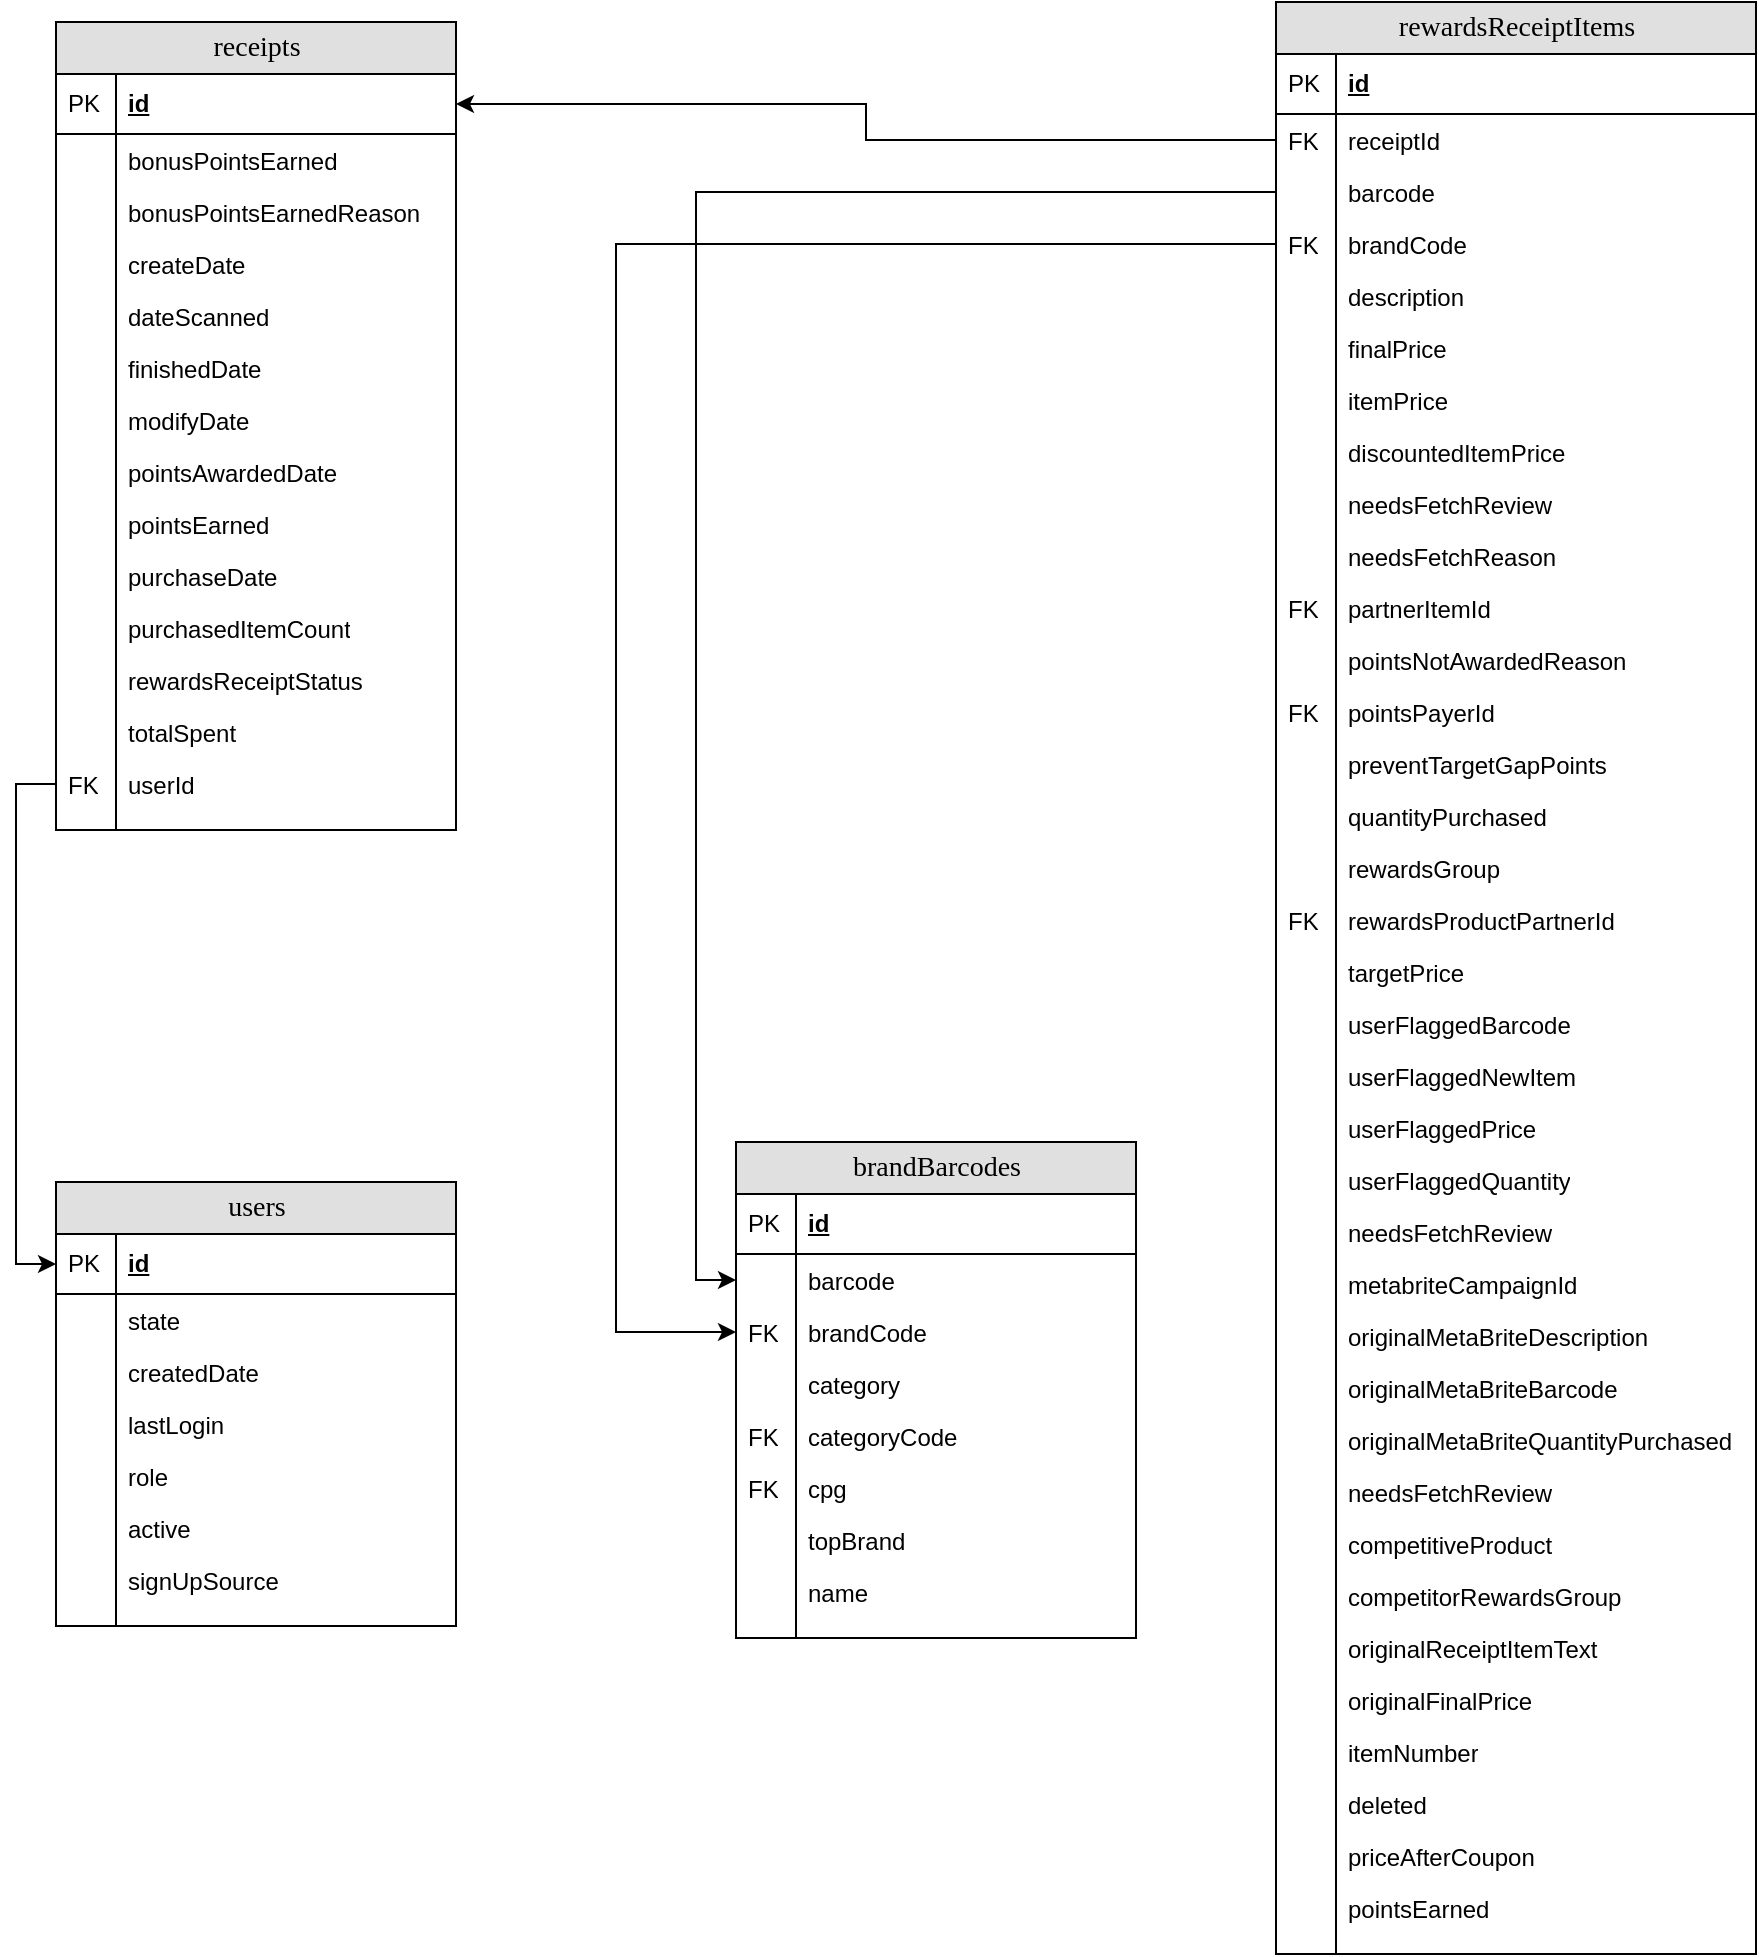 <mxfile version="20.3.6" type="device"><diagram name="Page-1" id="e56a1550-8fbb-45ad-956c-1786394a9013"><mxGraphModel dx="1406" dy="728" grid="1" gridSize="10" guides="1" tooltips="1" connect="1" arrows="1" fold="1" page="1" pageScale="1" pageWidth="1100" pageHeight="850" background="none" math="0" shadow="0"><root><mxCell id="0"/><mxCell id="1" parent="0"/><mxCell id="2e49270ec7c68f3f-80" value="receipts" style="swimlane;html=1;fontStyle=0;childLayout=stackLayout;horizontal=1;startSize=26;fillColor=#e0e0e0;horizontalStack=0;resizeParent=1;resizeLast=0;collapsible=1;marginBottom=0;swimlaneFillColor=#ffffff;align=center;rounded=0;shadow=0;comic=0;labelBackgroundColor=none;strokeWidth=1;fontFamily=Verdana;fontSize=14" parent="1" vertex="1"><mxGeometry x="80" y="30" width="200" height="404" as="geometry"/></mxCell><mxCell id="EZmOMtwxPrMHVcDmwqj3-77" value="id" style="shape=partialRectangle;top=0;left=0;right=0;bottom=1;html=1;align=left;verticalAlign=middle;fillColor=none;spacingLeft=34;spacingRight=4;whiteSpace=wrap;overflow=hidden;rotatable=0;points=[[0,0.5],[1,0.5]];portConstraint=eastwest;dropTarget=0;fontStyle=5;" parent="2e49270ec7c68f3f-80" vertex="1"><mxGeometry y="26" width="200" height="30" as="geometry"/></mxCell><mxCell id="EZmOMtwxPrMHVcDmwqj3-78" value="PK" style="shape=partialRectangle;top=0;left=0;bottom=0;html=1;fillColor=none;align=left;verticalAlign=middle;spacingLeft=4;spacingRight=4;whiteSpace=wrap;overflow=hidden;rotatable=0;points=[];portConstraint=eastwest;part=1;" parent="EZmOMtwxPrMHVcDmwqj3-77" vertex="1" connectable="0"><mxGeometry width="30" height="30" as="geometry"/></mxCell><mxCell id="2e49270ec7c68f3f-83" value="bonusPointsEarned" style="shape=partialRectangle;top=0;left=0;right=0;bottom=0;html=1;align=left;verticalAlign=top;fillColor=none;spacingLeft=34;spacingRight=4;whiteSpace=wrap;overflow=hidden;rotatable=0;points=[[0,0.5],[1,0.5]];portConstraint=eastwest;dropTarget=0;" parent="2e49270ec7c68f3f-80" vertex="1"><mxGeometry y="56" width="200" height="26" as="geometry"/></mxCell><mxCell id="2e49270ec7c68f3f-84" value="" style="shape=partialRectangle;top=0;left=0;bottom=0;html=1;fillColor=none;align=left;verticalAlign=top;spacingLeft=4;spacingRight=4;whiteSpace=wrap;overflow=hidden;rotatable=0;points=[];portConstraint=eastwest;part=1;" parent="2e49270ec7c68f3f-83" vertex="1" connectable="0"><mxGeometry width="30" height="26" as="geometry"/></mxCell><mxCell id="2e49270ec7c68f3f-85" value="bonusPointsEarnedReason" style="shape=partialRectangle;top=0;left=0;right=0;bottom=0;html=1;align=left;verticalAlign=top;fillColor=none;spacingLeft=34;spacingRight=4;whiteSpace=wrap;overflow=hidden;rotatable=0;points=[[0,0.5],[1,0.5]];portConstraint=eastwest;dropTarget=0;" parent="2e49270ec7c68f3f-80" vertex="1"><mxGeometry y="82" width="200" height="26" as="geometry"/></mxCell><mxCell id="2e49270ec7c68f3f-86" value="" style="shape=partialRectangle;top=0;left=0;bottom=0;html=1;fillColor=none;align=left;verticalAlign=top;spacingLeft=4;spacingRight=4;whiteSpace=wrap;overflow=hidden;rotatable=0;points=[];portConstraint=eastwest;part=1;" parent="2e49270ec7c68f3f-85" vertex="1" connectable="0"><mxGeometry width="30" height="26" as="geometry"/></mxCell><mxCell id="2e49270ec7c68f3f-87" value="createDate" style="shape=partialRectangle;top=0;left=0;right=0;bottom=0;html=1;align=left;verticalAlign=top;fillColor=none;spacingLeft=34;spacingRight=4;whiteSpace=wrap;overflow=hidden;rotatable=0;points=[[0,0.5],[1,0.5]];portConstraint=eastwest;dropTarget=0;" parent="2e49270ec7c68f3f-80" vertex="1"><mxGeometry y="108" width="200" height="26" as="geometry"/></mxCell><mxCell id="2e49270ec7c68f3f-88" value="" style="shape=partialRectangle;top=0;left=0;bottom=0;html=1;fillColor=none;align=left;verticalAlign=top;spacingLeft=4;spacingRight=4;whiteSpace=wrap;overflow=hidden;rotatable=0;points=[];portConstraint=eastwest;part=1;" parent="2e49270ec7c68f3f-87" vertex="1" connectable="0"><mxGeometry width="30" height="26" as="geometry"/></mxCell><mxCell id="EZmOMtwxPrMHVcDmwqj3-1" value="dateScanned" style="shape=partialRectangle;top=0;left=0;right=0;bottom=0;html=1;align=left;verticalAlign=top;fillColor=none;spacingLeft=34;spacingRight=4;whiteSpace=wrap;overflow=hidden;rotatable=0;points=[[0,0.5],[1,0.5]];portConstraint=eastwest;dropTarget=0;" parent="2e49270ec7c68f3f-80" vertex="1"><mxGeometry y="134" width="200" height="26" as="geometry"/></mxCell><mxCell id="EZmOMtwxPrMHVcDmwqj3-2" value="" style="shape=partialRectangle;top=0;left=0;bottom=0;html=1;fillColor=none;align=left;verticalAlign=top;spacingLeft=4;spacingRight=4;whiteSpace=wrap;overflow=hidden;rotatable=0;points=[];portConstraint=eastwest;part=1;" parent="EZmOMtwxPrMHVcDmwqj3-1" vertex="1" connectable="0"><mxGeometry width="30" height="26" as="geometry"/></mxCell><mxCell id="EZmOMtwxPrMHVcDmwqj3-3" value="finishedDate" style="shape=partialRectangle;top=0;left=0;right=0;bottom=0;html=1;align=left;verticalAlign=top;fillColor=none;spacingLeft=34;spacingRight=4;whiteSpace=wrap;overflow=hidden;rotatable=0;points=[[0,0.5],[1,0.5]];portConstraint=eastwest;dropTarget=0;" parent="2e49270ec7c68f3f-80" vertex="1"><mxGeometry y="160" width="200" height="26" as="geometry"/></mxCell><mxCell id="EZmOMtwxPrMHVcDmwqj3-4" value="" style="shape=partialRectangle;top=0;left=0;bottom=0;html=1;fillColor=none;align=left;verticalAlign=top;spacingLeft=4;spacingRight=4;whiteSpace=wrap;overflow=hidden;rotatable=0;points=[];portConstraint=eastwest;part=1;" parent="EZmOMtwxPrMHVcDmwqj3-3" vertex="1" connectable="0"><mxGeometry width="30" height="26" as="geometry"/></mxCell><mxCell id="EZmOMtwxPrMHVcDmwqj3-5" value="modifyDate" style="shape=partialRectangle;top=0;left=0;right=0;bottom=0;html=1;align=left;verticalAlign=top;fillColor=none;spacingLeft=34;spacingRight=4;whiteSpace=wrap;overflow=hidden;rotatable=0;points=[[0,0.5],[1,0.5]];portConstraint=eastwest;dropTarget=0;" parent="2e49270ec7c68f3f-80" vertex="1"><mxGeometry y="186" width="200" height="26" as="geometry"/></mxCell><mxCell id="EZmOMtwxPrMHVcDmwqj3-6" value="" style="shape=partialRectangle;top=0;left=0;bottom=0;html=1;fillColor=none;align=left;verticalAlign=top;spacingLeft=4;spacingRight=4;whiteSpace=wrap;overflow=hidden;rotatable=0;points=[];portConstraint=eastwest;part=1;" parent="EZmOMtwxPrMHVcDmwqj3-5" vertex="1" connectable="0"><mxGeometry width="30" height="26" as="geometry"/></mxCell><mxCell id="EZmOMtwxPrMHVcDmwqj3-11" value="pointsAwardedDate" style="shape=partialRectangle;top=0;left=0;right=0;bottom=0;html=1;align=left;verticalAlign=top;fillColor=none;spacingLeft=34;spacingRight=4;whiteSpace=wrap;overflow=hidden;rotatable=0;points=[[0,0.5],[1,0.5]];portConstraint=eastwest;dropTarget=0;" parent="2e49270ec7c68f3f-80" vertex="1"><mxGeometry y="212" width="200" height="26" as="geometry"/></mxCell><mxCell id="EZmOMtwxPrMHVcDmwqj3-12" value="" style="shape=partialRectangle;top=0;left=0;bottom=0;html=1;fillColor=none;align=left;verticalAlign=top;spacingLeft=4;spacingRight=4;whiteSpace=wrap;overflow=hidden;rotatable=0;points=[];portConstraint=eastwest;part=1;" parent="EZmOMtwxPrMHVcDmwqj3-11" vertex="1" connectable="0"><mxGeometry width="30" height="26" as="geometry"/></mxCell><mxCell id="EZmOMtwxPrMHVcDmwqj3-15" value="pointsEarned" style="shape=partialRectangle;top=0;left=0;right=0;bottom=0;html=1;align=left;verticalAlign=top;fillColor=none;spacingLeft=34;spacingRight=4;whiteSpace=wrap;overflow=hidden;rotatable=0;points=[[0,0.5],[1,0.5]];portConstraint=eastwest;dropTarget=0;" parent="2e49270ec7c68f3f-80" vertex="1"><mxGeometry y="238" width="200" height="26" as="geometry"/></mxCell><mxCell id="EZmOMtwxPrMHVcDmwqj3-16" value="" style="shape=partialRectangle;top=0;left=0;bottom=0;html=1;fillColor=none;align=left;verticalAlign=top;spacingLeft=4;spacingRight=4;whiteSpace=wrap;overflow=hidden;rotatable=0;points=[];portConstraint=eastwest;part=1;" parent="EZmOMtwxPrMHVcDmwqj3-15" vertex="1" connectable="0"><mxGeometry width="30" height="26" as="geometry"/></mxCell><mxCell id="EZmOMtwxPrMHVcDmwqj3-17" value="purchaseDate" style="shape=partialRectangle;top=0;left=0;right=0;bottom=0;html=1;align=left;verticalAlign=top;fillColor=none;spacingLeft=34;spacingRight=4;whiteSpace=wrap;overflow=hidden;rotatable=0;points=[[0,0.5],[1,0.5]];portConstraint=eastwest;dropTarget=0;" parent="2e49270ec7c68f3f-80" vertex="1"><mxGeometry y="264" width="200" height="26" as="geometry"/></mxCell><mxCell id="EZmOMtwxPrMHVcDmwqj3-18" value="" style="shape=partialRectangle;top=0;left=0;bottom=0;html=1;fillColor=none;align=left;verticalAlign=top;spacingLeft=4;spacingRight=4;whiteSpace=wrap;overflow=hidden;rotatable=0;points=[];portConstraint=eastwest;part=1;" parent="EZmOMtwxPrMHVcDmwqj3-17" vertex="1" connectable="0"><mxGeometry width="30" height="26" as="geometry"/></mxCell><mxCell id="EZmOMtwxPrMHVcDmwqj3-13" value="purchasedItemCount" style="shape=partialRectangle;top=0;left=0;right=0;bottom=0;html=1;align=left;verticalAlign=top;fillColor=none;spacingLeft=34;spacingRight=4;whiteSpace=wrap;overflow=hidden;rotatable=0;points=[[0,0.5],[1,0.5]];portConstraint=eastwest;dropTarget=0;" parent="2e49270ec7c68f3f-80" vertex="1"><mxGeometry y="290" width="200" height="26" as="geometry"/></mxCell><mxCell id="EZmOMtwxPrMHVcDmwqj3-14" value="" style="shape=partialRectangle;top=0;left=0;bottom=0;html=1;fillColor=none;align=left;verticalAlign=top;spacingLeft=4;spacingRight=4;whiteSpace=wrap;overflow=hidden;rotatable=0;points=[];portConstraint=eastwest;part=1;" parent="EZmOMtwxPrMHVcDmwqj3-13" vertex="1" connectable="0"><mxGeometry width="30" height="26" as="geometry"/></mxCell><mxCell id="EZmOMtwxPrMHVcDmwqj3-7" value="rewardsReceiptStatus" style="shape=partialRectangle;top=0;left=0;right=0;bottom=0;html=1;align=left;verticalAlign=top;fillColor=none;spacingLeft=34;spacingRight=4;whiteSpace=wrap;overflow=hidden;rotatable=0;points=[[0,0.5],[1,0.5]];portConstraint=eastwest;dropTarget=0;" parent="2e49270ec7c68f3f-80" vertex="1"><mxGeometry y="316" width="200" height="26" as="geometry"/></mxCell><mxCell id="EZmOMtwxPrMHVcDmwqj3-8" value="" style="shape=partialRectangle;top=0;left=0;bottom=0;html=1;fillColor=none;align=left;verticalAlign=top;spacingLeft=4;spacingRight=4;whiteSpace=wrap;overflow=hidden;rotatable=0;points=[];portConstraint=eastwest;part=1;" parent="EZmOMtwxPrMHVcDmwqj3-7" vertex="1" connectable="0"><mxGeometry width="30" height="26" as="geometry"/></mxCell><mxCell id="EZmOMtwxPrMHVcDmwqj3-19" value="totalSpent&lt;span style=&quot;white-space: pre;&quot;&gt;&#9;&lt;/span&gt;" style="shape=partialRectangle;top=0;left=0;right=0;bottom=0;html=1;align=left;verticalAlign=top;fillColor=none;spacingLeft=34;spacingRight=4;whiteSpace=wrap;overflow=hidden;rotatable=0;points=[[0,0.5],[1,0.5]];portConstraint=eastwest;dropTarget=0;" parent="2e49270ec7c68f3f-80" vertex="1"><mxGeometry y="342" width="200" height="26" as="geometry"/></mxCell><mxCell id="EZmOMtwxPrMHVcDmwqj3-20" value="" style="shape=partialRectangle;top=0;left=0;bottom=0;html=1;fillColor=none;align=left;verticalAlign=top;spacingLeft=4;spacingRight=4;whiteSpace=wrap;overflow=hidden;rotatable=0;points=[];portConstraint=eastwest;part=1;" parent="EZmOMtwxPrMHVcDmwqj3-19" vertex="1" connectable="0"><mxGeometry width="30" height="26" as="geometry"/></mxCell><mxCell id="EZmOMtwxPrMHVcDmwqj3-21" value="userId" style="shape=partialRectangle;top=0;left=0;right=0;bottom=0;html=1;align=left;verticalAlign=top;fillColor=none;spacingLeft=34;spacingRight=4;whiteSpace=wrap;overflow=hidden;rotatable=0;points=[[0,0.5],[1,0.5]];portConstraint=eastwest;dropTarget=0;" parent="2e49270ec7c68f3f-80" vertex="1"><mxGeometry y="368" width="200" height="26" as="geometry"/></mxCell><mxCell id="EZmOMtwxPrMHVcDmwqj3-22" value="FK" style="shape=partialRectangle;top=0;left=0;bottom=0;html=1;fillColor=none;align=left;verticalAlign=top;spacingLeft=4;spacingRight=4;whiteSpace=wrap;overflow=hidden;rotatable=0;points=[];portConstraint=eastwest;part=1;" parent="EZmOMtwxPrMHVcDmwqj3-21" vertex="1" connectable="0"><mxGeometry width="30" height="26" as="geometry"/></mxCell><mxCell id="2e49270ec7c68f3f-89" value="" style="shape=partialRectangle;top=0;left=0;right=0;bottom=0;html=1;align=left;verticalAlign=top;fillColor=none;spacingLeft=34;spacingRight=4;whiteSpace=wrap;overflow=hidden;rotatable=0;points=[[0,0.5],[1,0.5]];portConstraint=eastwest;dropTarget=0;" parent="2e49270ec7c68f3f-80" vertex="1"><mxGeometry y="394" width="200" height="10" as="geometry"/></mxCell><mxCell id="2e49270ec7c68f3f-90" value="" style="shape=partialRectangle;top=0;left=0;bottom=0;html=1;fillColor=none;align=left;verticalAlign=top;spacingLeft=4;spacingRight=4;whiteSpace=wrap;overflow=hidden;rotatable=0;points=[];portConstraint=eastwest;part=1;" parent="2e49270ec7c68f3f-89" vertex="1" connectable="0"><mxGeometry width="30" height="10" as="geometry"/></mxCell><mxCell id="EZmOMtwxPrMHVcDmwqj3-27" value="users" style="swimlane;html=1;fontStyle=0;childLayout=stackLayout;horizontal=1;startSize=26;fillColor=#e0e0e0;horizontalStack=0;resizeParent=1;resizeLast=0;collapsible=1;marginBottom=0;swimlaneFillColor=#ffffff;align=center;rounded=0;shadow=0;comic=0;labelBackgroundColor=none;strokeWidth=1;fontFamily=Verdana;fontSize=14" parent="1" vertex="1"><mxGeometry x="80" y="610" width="200" height="222" as="geometry"/></mxCell><mxCell id="EZmOMtwxPrMHVcDmwqj3-75" value="id" style="shape=partialRectangle;top=0;left=0;right=0;bottom=1;html=1;align=left;verticalAlign=middle;fillColor=none;spacingLeft=34;spacingRight=4;whiteSpace=wrap;overflow=hidden;rotatable=0;points=[[0,0.5],[1,0.5]];portConstraint=eastwest;dropTarget=0;fontStyle=5;" parent="EZmOMtwxPrMHVcDmwqj3-27" vertex="1"><mxGeometry y="26" width="200" height="30" as="geometry"/></mxCell><mxCell id="EZmOMtwxPrMHVcDmwqj3-76" value="PK" style="shape=partialRectangle;top=0;left=0;bottom=0;html=1;fillColor=none;align=left;verticalAlign=middle;spacingLeft=4;spacingRight=4;whiteSpace=wrap;overflow=hidden;rotatable=0;points=[];portConstraint=eastwest;part=1;" parent="EZmOMtwxPrMHVcDmwqj3-75" vertex="1" connectable="0"><mxGeometry width="30" height="30" as="geometry"/></mxCell><mxCell id="EZmOMtwxPrMHVcDmwqj3-30" value="state" style="shape=partialRectangle;top=0;left=0;right=0;bottom=0;html=1;align=left;verticalAlign=top;fillColor=none;spacingLeft=34;spacingRight=4;whiteSpace=wrap;overflow=hidden;rotatable=0;points=[[0,0.5],[1,0.5]];portConstraint=eastwest;dropTarget=0;" parent="EZmOMtwxPrMHVcDmwqj3-27" vertex="1"><mxGeometry y="56" width="200" height="26" as="geometry"/></mxCell><mxCell id="EZmOMtwxPrMHVcDmwqj3-31" value="" style="shape=partialRectangle;top=0;left=0;bottom=0;html=1;fillColor=none;align=left;verticalAlign=top;spacingLeft=4;spacingRight=4;whiteSpace=wrap;overflow=hidden;rotatable=0;points=[];portConstraint=eastwest;part=1;" parent="EZmOMtwxPrMHVcDmwqj3-30" vertex="1" connectable="0"><mxGeometry width="30" height="26" as="geometry"/></mxCell><mxCell id="EZmOMtwxPrMHVcDmwqj3-44" value="createdDate" style="shape=partialRectangle;top=0;left=0;right=0;bottom=0;html=1;align=left;verticalAlign=top;fillColor=none;spacingLeft=34;spacingRight=4;whiteSpace=wrap;overflow=hidden;rotatable=0;points=[[0,0.5],[1,0.5]];portConstraint=eastwest;dropTarget=0;" parent="EZmOMtwxPrMHVcDmwqj3-27" vertex="1"><mxGeometry y="82" width="200" height="26" as="geometry"/></mxCell><mxCell id="EZmOMtwxPrMHVcDmwqj3-45" value="" style="shape=partialRectangle;top=0;left=0;bottom=0;html=1;fillColor=none;align=left;verticalAlign=top;spacingLeft=4;spacingRight=4;whiteSpace=wrap;overflow=hidden;rotatable=0;points=[];portConstraint=eastwest;part=1;" parent="EZmOMtwxPrMHVcDmwqj3-44" vertex="1" connectable="0"><mxGeometry width="30" height="26" as="geometry"/></mxCell><mxCell id="EZmOMtwxPrMHVcDmwqj3-46" value="lastLogin" style="shape=partialRectangle;top=0;left=0;right=0;bottom=0;html=1;align=left;verticalAlign=top;fillColor=none;spacingLeft=34;spacingRight=4;whiteSpace=wrap;overflow=hidden;rotatable=0;points=[[0,0.5],[1,0.5]];portConstraint=eastwest;dropTarget=0;" parent="EZmOMtwxPrMHVcDmwqj3-27" vertex="1"><mxGeometry y="108" width="200" height="26" as="geometry"/></mxCell><mxCell id="EZmOMtwxPrMHVcDmwqj3-47" value="" style="shape=partialRectangle;top=0;left=0;bottom=0;html=1;fillColor=none;align=left;verticalAlign=top;spacingLeft=4;spacingRight=4;whiteSpace=wrap;overflow=hidden;rotatable=0;points=[];portConstraint=eastwest;part=1;" parent="EZmOMtwxPrMHVcDmwqj3-46" vertex="1" connectable="0"><mxGeometry width="30" height="26" as="geometry"/></mxCell><mxCell id="EZmOMtwxPrMHVcDmwqj3-48" value="role" style="shape=partialRectangle;top=0;left=0;right=0;bottom=0;html=1;align=left;verticalAlign=top;fillColor=none;spacingLeft=34;spacingRight=4;whiteSpace=wrap;overflow=hidden;rotatable=0;points=[[0,0.5],[1,0.5]];portConstraint=eastwest;dropTarget=0;" parent="EZmOMtwxPrMHVcDmwqj3-27" vertex="1"><mxGeometry y="134" width="200" height="26" as="geometry"/></mxCell><mxCell id="EZmOMtwxPrMHVcDmwqj3-49" value="" style="shape=partialRectangle;top=0;left=0;bottom=0;html=1;fillColor=none;align=left;verticalAlign=top;spacingLeft=4;spacingRight=4;whiteSpace=wrap;overflow=hidden;rotatable=0;points=[];portConstraint=eastwest;part=1;" parent="EZmOMtwxPrMHVcDmwqj3-48" vertex="1" connectable="0"><mxGeometry width="30" height="26" as="geometry"/></mxCell><mxCell id="GRROXk64zQfN8CsgZA8d-1" value="active" style="shape=partialRectangle;top=0;left=0;right=0;bottom=0;html=1;align=left;verticalAlign=top;fillColor=none;spacingLeft=34;spacingRight=4;whiteSpace=wrap;overflow=hidden;rotatable=0;points=[[0,0.5],[1,0.5]];portConstraint=eastwest;dropTarget=0;" parent="EZmOMtwxPrMHVcDmwqj3-27" vertex="1"><mxGeometry y="160" width="200" height="26" as="geometry"/></mxCell><mxCell id="GRROXk64zQfN8CsgZA8d-2" value="" style="shape=partialRectangle;top=0;left=0;bottom=0;html=1;fillColor=none;align=left;verticalAlign=top;spacingLeft=4;spacingRight=4;whiteSpace=wrap;overflow=hidden;rotatable=0;points=[];portConstraint=eastwest;part=1;" parent="GRROXk64zQfN8CsgZA8d-1" vertex="1" connectable="0"><mxGeometry width="30" height="26" as="geometry"/></mxCell><mxCell id="EZmOMtwxPrMHVcDmwqj3-50" value="signUpSource" style="shape=partialRectangle;top=0;left=0;right=0;bottom=0;html=1;align=left;verticalAlign=top;fillColor=none;spacingLeft=34;spacingRight=4;whiteSpace=wrap;overflow=hidden;rotatable=0;points=[[0,0.5],[1,0.5]];portConstraint=eastwest;dropTarget=0;" parent="EZmOMtwxPrMHVcDmwqj3-27" vertex="1"><mxGeometry y="186" width="200" height="26" as="geometry"/></mxCell><mxCell id="EZmOMtwxPrMHVcDmwqj3-51" value="" style="shape=partialRectangle;top=0;left=0;bottom=0;html=1;fillColor=none;align=left;verticalAlign=top;spacingLeft=4;spacingRight=4;whiteSpace=wrap;overflow=hidden;rotatable=0;points=[];portConstraint=eastwest;part=1;" parent="EZmOMtwxPrMHVcDmwqj3-50" vertex="1" connectable="0"><mxGeometry width="30" height="26" as="geometry"/></mxCell><mxCell id="EZmOMtwxPrMHVcDmwqj3-83" value="" style="shape=partialRectangle;top=0;left=0;right=0;bottom=0;html=1;align=left;verticalAlign=top;fillColor=none;spacingLeft=34;spacingRight=4;whiteSpace=wrap;overflow=hidden;rotatable=0;points=[[0,0.5],[1,0.5]];portConstraint=eastwest;dropTarget=0;" parent="EZmOMtwxPrMHVcDmwqj3-27" vertex="1"><mxGeometry y="212" width="200" height="10" as="geometry"/></mxCell><mxCell id="EZmOMtwxPrMHVcDmwqj3-84" value="" style="shape=partialRectangle;top=0;left=0;bottom=0;html=1;fillColor=none;align=left;verticalAlign=top;spacingLeft=4;spacingRight=4;whiteSpace=wrap;overflow=hidden;rotatable=0;points=[];portConstraint=eastwest;part=1;" parent="EZmOMtwxPrMHVcDmwqj3-83" vertex="1" connectable="0"><mxGeometry width="30" height="10" as="geometry"/></mxCell><mxCell id="EZmOMtwxPrMHVcDmwqj3-60" value="brandBarcodes" style="swimlane;html=1;fontStyle=0;childLayout=stackLayout;horizontal=1;startSize=26;fillColor=#e0e0e0;horizontalStack=0;resizeParent=1;resizeLast=0;collapsible=1;marginBottom=0;swimlaneFillColor=#ffffff;align=center;rounded=0;shadow=0;comic=0;labelBackgroundColor=none;strokeWidth=1;fontFamily=Verdana;fontSize=14" parent="1" vertex="1"><mxGeometry x="420" y="590" width="200" height="248" as="geometry"/></mxCell><mxCell id="EZmOMtwxPrMHVcDmwqj3-163" value="id" style="shape=partialRectangle;top=0;left=0;right=0;bottom=1;html=1;align=left;verticalAlign=middle;fillColor=none;spacingLeft=34;spacingRight=4;whiteSpace=wrap;overflow=hidden;rotatable=0;points=[[0,0.5],[1,0.5]];portConstraint=eastwest;dropTarget=0;fontStyle=5;" parent="EZmOMtwxPrMHVcDmwqj3-60" vertex="1"><mxGeometry y="26" width="200" height="30" as="geometry"/></mxCell><mxCell id="EZmOMtwxPrMHVcDmwqj3-164" value="PK" style="shape=partialRectangle;top=0;left=0;bottom=0;html=1;fillColor=none;align=left;verticalAlign=middle;spacingLeft=4;spacingRight=4;whiteSpace=wrap;overflow=hidden;rotatable=0;points=[];portConstraint=eastwest;part=1;" parent="EZmOMtwxPrMHVcDmwqj3-163" vertex="1" connectable="0"><mxGeometry width="30" height="30" as="geometry"/></mxCell><mxCell id="EZmOMtwxPrMHVcDmwqj3-63" value="barcode" style="shape=partialRectangle;top=0;left=0;right=0;bottom=0;html=1;align=left;verticalAlign=top;fillColor=none;spacingLeft=34;spacingRight=4;whiteSpace=wrap;overflow=hidden;rotatable=0;points=[[0,0.5],[1,0.5]];portConstraint=eastwest;dropTarget=0;" parent="EZmOMtwxPrMHVcDmwqj3-60" vertex="1"><mxGeometry y="56" width="200" height="26" as="geometry"/></mxCell><mxCell id="EZmOMtwxPrMHVcDmwqj3-64" value="" style="shape=partialRectangle;top=0;left=0;bottom=0;html=1;fillColor=none;align=left;verticalAlign=top;spacingLeft=4;spacingRight=4;whiteSpace=wrap;overflow=hidden;rotatable=0;points=[];portConstraint=eastwest;part=1;" parent="EZmOMtwxPrMHVcDmwqj3-63" vertex="1" connectable="0"><mxGeometry width="30" height="26" as="geometry"/></mxCell><mxCell id="EZmOMtwxPrMHVcDmwqj3-65" value="brandCode" style="shape=partialRectangle;top=0;left=0;right=0;bottom=0;html=1;align=left;verticalAlign=top;fillColor=none;spacingLeft=34;spacingRight=4;whiteSpace=wrap;overflow=hidden;rotatable=0;points=[[0,0.5],[1,0.5]];portConstraint=eastwest;dropTarget=0;" parent="EZmOMtwxPrMHVcDmwqj3-60" vertex="1"><mxGeometry y="82" width="200" height="26" as="geometry"/></mxCell><mxCell id="EZmOMtwxPrMHVcDmwqj3-66" value="FK" style="shape=partialRectangle;top=0;left=0;bottom=0;html=1;fillColor=none;align=left;verticalAlign=top;spacingLeft=4;spacingRight=4;whiteSpace=wrap;overflow=hidden;rotatable=0;points=[];portConstraint=eastwest;part=1;" parent="EZmOMtwxPrMHVcDmwqj3-65" vertex="1" connectable="0"><mxGeometry width="30" height="26" as="geometry"/></mxCell><mxCell id="EZmOMtwxPrMHVcDmwqj3-67" value="category" style="shape=partialRectangle;top=0;left=0;right=0;bottom=0;html=1;align=left;verticalAlign=top;fillColor=none;spacingLeft=34;spacingRight=4;whiteSpace=wrap;overflow=hidden;rotatable=0;points=[[0,0.5],[1,0.5]];portConstraint=eastwest;dropTarget=0;" parent="EZmOMtwxPrMHVcDmwqj3-60" vertex="1"><mxGeometry y="108" width="200" height="26" as="geometry"/></mxCell><mxCell id="EZmOMtwxPrMHVcDmwqj3-68" value="" style="shape=partialRectangle;top=0;left=0;bottom=0;html=1;fillColor=none;align=left;verticalAlign=top;spacingLeft=4;spacingRight=4;whiteSpace=wrap;overflow=hidden;rotatable=0;points=[];portConstraint=eastwest;part=1;" parent="EZmOMtwxPrMHVcDmwqj3-67" vertex="1" connectable="0"><mxGeometry width="30" height="26" as="geometry"/></mxCell><mxCell id="EZmOMtwxPrMHVcDmwqj3-69" value="categoryCode" style="shape=partialRectangle;top=0;left=0;right=0;bottom=0;html=1;align=left;verticalAlign=top;fillColor=none;spacingLeft=34;spacingRight=4;whiteSpace=wrap;overflow=hidden;rotatable=0;points=[[0,0.5],[1,0.5]];portConstraint=eastwest;dropTarget=0;" parent="EZmOMtwxPrMHVcDmwqj3-60" vertex="1"><mxGeometry y="134" width="200" height="26" as="geometry"/></mxCell><mxCell id="EZmOMtwxPrMHVcDmwqj3-70" value="FK" style="shape=partialRectangle;top=0;left=0;bottom=0;html=1;fillColor=none;align=left;verticalAlign=top;spacingLeft=4;spacingRight=4;whiteSpace=wrap;overflow=hidden;rotatable=0;points=[];portConstraint=eastwest;part=1;" parent="EZmOMtwxPrMHVcDmwqj3-69" vertex="1" connectable="0"><mxGeometry width="30" height="26" as="geometry"/></mxCell><mxCell id="EZmOMtwxPrMHVcDmwqj3-71" value="cpg" style="shape=partialRectangle;top=0;left=0;right=0;bottom=0;html=1;align=left;verticalAlign=top;fillColor=none;spacingLeft=34;spacingRight=4;whiteSpace=wrap;overflow=hidden;rotatable=0;points=[[0,0.5],[1,0.5]];portConstraint=eastwest;dropTarget=0;" parent="EZmOMtwxPrMHVcDmwqj3-60" vertex="1"><mxGeometry y="160" width="200" height="26" as="geometry"/></mxCell><mxCell id="EZmOMtwxPrMHVcDmwqj3-72" value="FK" style="shape=partialRectangle;top=0;left=0;bottom=0;html=1;fillColor=none;align=left;verticalAlign=top;spacingLeft=4;spacingRight=4;whiteSpace=wrap;overflow=hidden;rotatable=0;points=[];portConstraint=eastwest;part=1;" parent="EZmOMtwxPrMHVcDmwqj3-71" vertex="1" connectable="0"><mxGeometry width="30" height="26" as="geometry"/></mxCell><mxCell id="EZmOMtwxPrMHVcDmwqj3-79" value="topBrand" style="shape=partialRectangle;top=0;left=0;right=0;bottom=0;html=1;align=left;verticalAlign=top;fillColor=none;spacingLeft=34;spacingRight=4;whiteSpace=wrap;overflow=hidden;rotatable=0;points=[[0,0.5],[1,0.5]];portConstraint=eastwest;dropTarget=0;" parent="EZmOMtwxPrMHVcDmwqj3-60" vertex="1"><mxGeometry y="186" width="200" height="26" as="geometry"/></mxCell><mxCell id="EZmOMtwxPrMHVcDmwqj3-80" value="" style="shape=partialRectangle;top=0;left=0;bottom=0;html=1;fillColor=none;align=left;verticalAlign=top;spacingLeft=4;spacingRight=4;whiteSpace=wrap;overflow=hidden;rotatable=0;points=[];portConstraint=eastwest;part=1;" parent="EZmOMtwxPrMHVcDmwqj3-79" vertex="1" connectable="0"><mxGeometry width="30" height="26" as="geometry"/></mxCell><mxCell id="EZmOMtwxPrMHVcDmwqj3-81" value="name" style="shape=partialRectangle;top=0;left=0;right=0;bottom=0;html=1;align=left;verticalAlign=top;fillColor=none;spacingLeft=34;spacingRight=4;whiteSpace=wrap;overflow=hidden;rotatable=0;points=[[0,0.5],[1,0.5]];portConstraint=eastwest;dropTarget=0;" parent="EZmOMtwxPrMHVcDmwqj3-60" vertex="1"><mxGeometry y="212" width="200" height="26" as="geometry"/></mxCell><mxCell id="EZmOMtwxPrMHVcDmwqj3-82" value="" style="shape=partialRectangle;top=0;left=0;bottom=0;html=1;fillColor=none;align=left;verticalAlign=top;spacingLeft=4;spacingRight=4;whiteSpace=wrap;overflow=hidden;rotatable=0;points=[];portConstraint=eastwest;part=1;" parent="EZmOMtwxPrMHVcDmwqj3-81" vertex="1" connectable="0"><mxGeometry width="30" height="26" as="geometry"/></mxCell><mxCell id="EZmOMtwxPrMHVcDmwqj3-73" value="" style="shape=partialRectangle;top=0;left=0;right=0;bottom=0;html=1;align=left;verticalAlign=top;fillColor=none;spacingLeft=34;spacingRight=4;whiteSpace=wrap;overflow=hidden;rotatable=0;points=[[0,0.5],[1,0.5]];portConstraint=eastwest;dropTarget=0;" parent="EZmOMtwxPrMHVcDmwqj3-60" vertex="1"><mxGeometry y="238" width="200" height="10" as="geometry"/></mxCell><mxCell id="EZmOMtwxPrMHVcDmwqj3-74" value="" style="shape=partialRectangle;top=0;left=0;bottom=0;html=1;fillColor=none;align=left;verticalAlign=top;spacingLeft=4;spacingRight=4;whiteSpace=wrap;overflow=hidden;rotatable=0;points=[];portConstraint=eastwest;part=1;" parent="EZmOMtwxPrMHVcDmwqj3-73" vertex="1" connectable="0"><mxGeometry width="30" height="10" as="geometry"/></mxCell><mxCell id="EZmOMtwxPrMHVcDmwqj3-86" style="edgeStyle=orthogonalEdgeStyle;rounded=0;orthogonalLoop=1;jettySize=auto;html=1;exitX=0;exitY=0.5;exitDx=0;exitDy=0;entryX=0;entryY=0.5;entryDx=0;entryDy=0;" parent="1" source="EZmOMtwxPrMHVcDmwqj3-21" target="EZmOMtwxPrMHVcDmwqj3-75" edge="1"><mxGeometry relative="1" as="geometry"/></mxCell><mxCell id="EZmOMtwxPrMHVcDmwqj3-87" value="rewardsReceiptItems" style="swimlane;html=1;fontStyle=0;childLayout=stackLayout;horizontal=1;startSize=26;fillColor=#e0e0e0;horizontalStack=0;resizeParent=1;resizeLast=0;collapsible=1;marginBottom=0;swimlaneFillColor=#ffffff;align=center;rounded=0;shadow=0;comic=0;labelBackgroundColor=none;strokeWidth=1;fontFamily=Verdana;fontSize=14" parent="1" vertex="1"><mxGeometry x="690" y="20" width="240" height="976" as="geometry"/></mxCell><mxCell id="EZmOMtwxPrMHVcDmwqj3-88" value="id" style="shape=partialRectangle;top=0;left=0;right=0;bottom=1;html=1;align=left;verticalAlign=middle;fillColor=none;spacingLeft=34;spacingRight=4;whiteSpace=wrap;overflow=hidden;rotatable=0;points=[[0,0.5],[1,0.5]];portConstraint=eastwest;dropTarget=0;fontStyle=5;" parent="EZmOMtwxPrMHVcDmwqj3-87" vertex="1"><mxGeometry y="26" width="240" height="30" as="geometry"/></mxCell><mxCell id="EZmOMtwxPrMHVcDmwqj3-89" value="PK" style="shape=partialRectangle;top=0;left=0;bottom=0;html=1;fillColor=none;align=left;verticalAlign=middle;spacingLeft=4;spacingRight=4;whiteSpace=wrap;overflow=hidden;rotatable=0;points=[];portConstraint=eastwest;part=1;" parent="EZmOMtwxPrMHVcDmwqj3-88" vertex="1" connectable="0"><mxGeometry width="30" height="30" as="geometry"/></mxCell><mxCell id="EZmOMtwxPrMHVcDmwqj3-90" value="receiptId" style="shape=partialRectangle;top=0;left=0;right=0;bottom=0;html=1;align=left;verticalAlign=top;fillColor=none;spacingLeft=34;spacingRight=4;whiteSpace=wrap;overflow=hidden;rotatable=0;points=[[0,0.5],[1,0.5]];portConstraint=eastwest;dropTarget=0;" parent="EZmOMtwxPrMHVcDmwqj3-87" vertex="1"><mxGeometry y="56" width="240" height="26" as="geometry"/></mxCell><mxCell id="EZmOMtwxPrMHVcDmwqj3-91" value="FK" style="shape=partialRectangle;top=0;left=0;bottom=0;html=1;fillColor=none;align=left;verticalAlign=top;spacingLeft=4;spacingRight=4;whiteSpace=wrap;overflow=hidden;rotatable=0;points=[];portConstraint=eastwest;part=1;" parent="EZmOMtwxPrMHVcDmwqj3-90" vertex="1" connectable="0"><mxGeometry width="30" height="26" as="geometry"/></mxCell><mxCell id="EZmOMtwxPrMHVcDmwqj3-190" value="barcode" style="shape=partialRectangle;top=0;left=0;right=0;bottom=0;html=1;align=left;verticalAlign=top;fillColor=none;spacingLeft=34;spacingRight=4;whiteSpace=wrap;overflow=hidden;rotatable=0;points=[[0,0.5],[1,0.5]];portConstraint=eastwest;dropTarget=0;" parent="EZmOMtwxPrMHVcDmwqj3-87" vertex="1"><mxGeometry y="82" width="240" height="26" as="geometry"/></mxCell><mxCell id="EZmOMtwxPrMHVcDmwqj3-191" value="" style="shape=partialRectangle;top=0;left=0;bottom=0;html=1;fillColor=none;align=left;verticalAlign=top;spacingLeft=4;spacingRight=4;whiteSpace=wrap;overflow=hidden;rotatable=0;points=[];portConstraint=eastwest;part=1;" parent="EZmOMtwxPrMHVcDmwqj3-190" vertex="1" connectable="0"><mxGeometry width="30" height="26" as="geometry"/></mxCell><mxCell id="EZmOMtwxPrMHVcDmwqj3-92" value="brandCode" style="shape=partialRectangle;top=0;left=0;right=0;bottom=0;html=1;align=left;verticalAlign=top;fillColor=none;spacingLeft=34;spacingRight=4;whiteSpace=wrap;overflow=hidden;rotatable=0;points=[[0,0.5],[1,0.5]];portConstraint=eastwest;dropTarget=0;" parent="EZmOMtwxPrMHVcDmwqj3-87" vertex="1"><mxGeometry y="108" width="240" height="26" as="geometry"/></mxCell><mxCell id="EZmOMtwxPrMHVcDmwqj3-93" value="FK" style="shape=partialRectangle;top=0;left=0;bottom=0;html=1;fillColor=none;align=left;verticalAlign=top;spacingLeft=4;spacingRight=4;whiteSpace=wrap;overflow=hidden;rotatable=0;points=[];portConstraint=eastwest;part=1;" parent="EZmOMtwxPrMHVcDmwqj3-92" vertex="1" connectable="0"><mxGeometry width="30" height="26" as="geometry"/></mxCell><mxCell id="EZmOMtwxPrMHVcDmwqj3-94" value="description" style="shape=partialRectangle;top=0;left=0;right=0;bottom=0;html=1;align=left;verticalAlign=top;fillColor=none;spacingLeft=34;spacingRight=4;whiteSpace=wrap;overflow=hidden;rotatable=0;points=[[0,0.5],[1,0.5]];portConstraint=eastwest;dropTarget=0;" parent="EZmOMtwxPrMHVcDmwqj3-87" vertex="1"><mxGeometry y="134" width="240" height="26" as="geometry"/></mxCell><mxCell id="EZmOMtwxPrMHVcDmwqj3-95" value="" style="shape=partialRectangle;top=0;left=0;bottom=0;html=1;fillColor=none;align=left;verticalAlign=top;spacingLeft=4;spacingRight=4;whiteSpace=wrap;overflow=hidden;rotatable=0;points=[];portConstraint=eastwest;part=1;" parent="EZmOMtwxPrMHVcDmwqj3-94" vertex="1" connectable="0"><mxGeometry width="30" height="26" as="geometry"/></mxCell><mxCell id="EZmOMtwxPrMHVcDmwqj3-96" value="finalPrice" style="shape=partialRectangle;top=0;left=0;right=0;bottom=0;html=1;align=left;verticalAlign=top;fillColor=none;spacingLeft=34;spacingRight=4;whiteSpace=wrap;overflow=hidden;rotatable=0;points=[[0,0.5],[1,0.5]];portConstraint=eastwest;dropTarget=0;" parent="EZmOMtwxPrMHVcDmwqj3-87" vertex="1"><mxGeometry y="160" width="240" height="26" as="geometry"/></mxCell><mxCell id="EZmOMtwxPrMHVcDmwqj3-97" value="" style="shape=partialRectangle;top=0;left=0;bottom=0;html=1;fillColor=none;align=left;verticalAlign=top;spacingLeft=4;spacingRight=4;whiteSpace=wrap;overflow=hidden;rotatable=0;points=[];portConstraint=eastwest;part=1;" parent="EZmOMtwxPrMHVcDmwqj3-96" vertex="1" connectable="0"><mxGeometry width="30" height="26" as="geometry"/></mxCell><mxCell id="EZmOMtwxPrMHVcDmwqj3-98" value="itemPrice" style="shape=partialRectangle;top=0;left=0;right=0;bottom=0;html=1;align=left;verticalAlign=top;fillColor=none;spacingLeft=34;spacingRight=4;whiteSpace=wrap;overflow=hidden;rotatable=0;points=[[0,0.5],[1,0.5]];portConstraint=eastwest;dropTarget=0;" parent="EZmOMtwxPrMHVcDmwqj3-87" vertex="1"><mxGeometry y="186" width="240" height="26" as="geometry"/></mxCell><mxCell id="EZmOMtwxPrMHVcDmwqj3-99" value="" style="shape=partialRectangle;top=0;left=0;bottom=0;html=1;fillColor=none;align=left;verticalAlign=top;spacingLeft=4;spacingRight=4;whiteSpace=wrap;overflow=hidden;rotatable=0;points=[];portConstraint=eastwest;part=1;" parent="EZmOMtwxPrMHVcDmwqj3-98" vertex="1" connectable="0"><mxGeometry width="30" height="26" as="geometry"/></mxCell><mxCell id="ihTr4856tMa1I6DJ33Tg-11" value="discountedItemPrice" style="shape=partialRectangle;top=0;left=0;right=0;bottom=0;html=1;align=left;verticalAlign=top;fillColor=none;spacingLeft=34;spacingRight=4;whiteSpace=wrap;overflow=hidden;rotatable=0;points=[[0,0.5],[1,0.5]];portConstraint=eastwest;dropTarget=0;" parent="EZmOMtwxPrMHVcDmwqj3-87" vertex="1"><mxGeometry y="212" width="240" height="26" as="geometry"/></mxCell><mxCell id="ihTr4856tMa1I6DJ33Tg-12" value="" style="shape=partialRectangle;top=0;left=0;bottom=0;html=1;fillColor=none;align=left;verticalAlign=top;spacingLeft=4;spacingRight=4;whiteSpace=wrap;overflow=hidden;rotatable=0;points=[];portConstraint=eastwest;part=1;" parent="ihTr4856tMa1I6DJ33Tg-11" vertex="1" connectable="0"><mxGeometry width="30" height="26" as="geometry"/></mxCell><mxCell id="EZmOMtwxPrMHVcDmwqj3-147" value="needsFetchReview" style="shape=partialRectangle;top=0;left=0;right=0;bottom=0;html=1;align=left;verticalAlign=top;fillColor=none;spacingLeft=34;spacingRight=4;whiteSpace=wrap;overflow=hidden;rotatable=0;points=[[0,0.5],[1,0.5]];portConstraint=eastwest;dropTarget=0;" parent="EZmOMtwxPrMHVcDmwqj3-87" vertex="1"><mxGeometry y="238" width="240" height="26" as="geometry"/></mxCell><mxCell id="EZmOMtwxPrMHVcDmwqj3-148" value="" style="shape=partialRectangle;top=0;left=0;bottom=0;html=1;fillColor=none;align=left;verticalAlign=top;spacingLeft=4;spacingRight=4;whiteSpace=wrap;overflow=hidden;rotatable=0;points=[];portConstraint=eastwest;part=1;" parent="EZmOMtwxPrMHVcDmwqj3-147" vertex="1" connectable="0"><mxGeometry width="30" height="26" as="geometry"/></mxCell><mxCell id="ihTr4856tMa1I6DJ33Tg-1" value="needsFetchReason" style="shape=partialRectangle;top=0;left=0;right=0;bottom=0;html=1;align=left;verticalAlign=top;fillColor=none;spacingLeft=34;spacingRight=4;whiteSpace=wrap;overflow=hidden;rotatable=0;points=[[0,0.5],[1,0.5]];portConstraint=eastwest;dropTarget=0;" parent="EZmOMtwxPrMHVcDmwqj3-87" vertex="1"><mxGeometry y="264" width="240" height="26" as="geometry"/></mxCell><mxCell id="ihTr4856tMa1I6DJ33Tg-2" value="" style="shape=partialRectangle;top=0;left=0;bottom=0;html=1;fillColor=none;align=left;verticalAlign=top;spacingLeft=4;spacingRight=4;whiteSpace=wrap;overflow=hidden;rotatable=0;points=[];portConstraint=eastwest;part=1;" parent="ihTr4856tMa1I6DJ33Tg-1" vertex="1" connectable="0"><mxGeometry width="30" height="26" as="geometry"/></mxCell><mxCell id="EZmOMtwxPrMHVcDmwqj3-100" value="partnerItemId" style="shape=partialRectangle;top=0;left=0;right=0;bottom=0;html=1;align=left;verticalAlign=top;fillColor=none;spacingLeft=34;spacingRight=4;whiteSpace=wrap;overflow=hidden;rotatable=0;points=[[0,0.5],[1,0.5]];portConstraint=eastwest;dropTarget=0;" parent="EZmOMtwxPrMHVcDmwqj3-87" vertex="1"><mxGeometry y="290" width="240" height="26" as="geometry"/></mxCell><mxCell id="EZmOMtwxPrMHVcDmwqj3-101" value="FK" style="shape=partialRectangle;top=0;left=0;bottom=0;html=1;fillColor=none;align=left;verticalAlign=top;spacingLeft=4;spacingRight=4;whiteSpace=wrap;overflow=hidden;rotatable=0;points=[];portConstraint=eastwest;part=1;" parent="EZmOMtwxPrMHVcDmwqj3-100" vertex="1" connectable="0"><mxGeometry width="30" height="26" as="geometry"/></mxCell><mxCell id="EZmOMtwxPrMHVcDmwqj3-102" value="pointsNotAwardedReason" style="shape=partialRectangle;top=0;left=0;right=0;bottom=0;html=1;align=left;verticalAlign=top;fillColor=none;spacingLeft=34;spacingRight=4;whiteSpace=wrap;overflow=hidden;rotatable=0;points=[[0,0.5],[1,0.5]];portConstraint=eastwest;dropTarget=0;" parent="EZmOMtwxPrMHVcDmwqj3-87" vertex="1"><mxGeometry y="316" width="240" height="26" as="geometry"/></mxCell><mxCell id="EZmOMtwxPrMHVcDmwqj3-103" value="" style="shape=partialRectangle;top=0;left=0;bottom=0;html=1;fillColor=none;align=left;verticalAlign=top;spacingLeft=4;spacingRight=4;whiteSpace=wrap;overflow=hidden;rotatable=0;points=[];portConstraint=eastwest;part=1;" parent="EZmOMtwxPrMHVcDmwqj3-102" vertex="1" connectable="0"><mxGeometry width="30" height="26" as="geometry"/></mxCell><mxCell id="EZmOMtwxPrMHVcDmwqj3-104" value="pointsPayerId" style="shape=partialRectangle;top=0;left=0;right=0;bottom=0;html=1;align=left;verticalAlign=top;fillColor=none;spacingLeft=34;spacingRight=4;whiteSpace=wrap;overflow=hidden;rotatable=0;points=[[0,0.5],[1,0.5]];portConstraint=eastwest;dropTarget=0;" parent="EZmOMtwxPrMHVcDmwqj3-87" vertex="1"><mxGeometry y="342" width="240" height="26" as="geometry"/></mxCell><mxCell id="EZmOMtwxPrMHVcDmwqj3-105" value="FK" style="shape=partialRectangle;top=0;left=0;bottom=0;html=1;fillColor=none;align=left;verticalAlign=top;spacingLeft=4;spacingRight=4;whiteSpace=wrap;overflow=hidden;rotatable=0;points=[];portConstraint=eastwest;part=1;" parent="EZmOMtwxPrMHVcDmwqj3-104" vertex="1" connectable="0"><mxGeometry width="30" height="26" as="geometry"/></mxCell><mxCell id="EZmOMtwxPrMHVcDmwqj3-149" value="preventTargetGapPoints" style="shape=partialRectangle;top=0;left=0;right=0;bottom=0;html=1;align=left;verticalAlign=top;fillColor=none;spacingLeft=34;spacingRight=4;whiteSpace=wrap;overflow=hidden;rotatable=0;points=[[0,0.5],[1,0.5]];portConstraint=eastwest;dropTarget=0;" parent="EZmOMtwxPrMHVcDmwqj3-87" vertex="1"><mxGeometry y="368" width="240" height="26" as="geometry"/></mxCell><mxCell id="EZmOMtwxPrMHVcDmwqj3-150" value="" style="shape=partialRectangle;top=0;left=0;bottom=0;html=1;fillColor=none;align=left;verticalAlign=top;spacingLeft=4;spacingRight=4;whiteSpace=wrap;overflow=hidden;rotatable=0;points=[];portConstraint=eastwest;part=1;" parent="EZmOMtwxPrMHVcDmwqj3-149" vertex="1" connectable="0"><mxGeometry width="30" height="26" as="geometry"/></mxCell><mxCell id="EZmOMtwxPrMHVcDmwqj3-106" value="quantityPurchased" style="shape=partialRectangle;top=0;left=0;right=0;bottom=0;html=1;align=left;verticalAlign=top;fillColor=none;spacingLeft=34;spacingRight=4;whiteSpace=wrap;overflow=hidden;rotatable=0;points=[[0,0.5],[1,0.5]];portConstraint=eastwest;dropTarget=0;" parent="EZmOMtwxPrMHVcDmwqj3-87" vertex="1"><mxGeometry y="394" width="240" height="26" as="geometry"/></mxCell><mxCell id="EZmOMtwxPrMHVcDmwqj3-107" value="" style="shape=partialRectangle;top=0;left=0;bottom=0;html=1;fillColor=none;align=left;verticalAlign=top;spacingLeft=4;spacingRight=4;whiteSpace=wrap;overflow=hidden;rotatable=0;points=[];portConstraint=eastwest;part=1;" parent="EZmOMtwxPrMHVcDmwqj3-106" vertex="1" connectable="0"><mxGeometry width="30" height="26" as="geometry"/></mxCell><mxCell id="EZmOMtwxPrMHVcDmwqj3-108" value="rewardsGroup" style="shape=partialRectangle;top=0;left=0;right=0;bottom=0;html=1;align=left;verticalAlign=top;fillColor=none;spacingLeft=34;spacingRight=4;whiteSpace=wrap;overflow=hidden;rotatable=0;points=[[0,0.5],[1,0.5]];portConstraint=eastwest;dropTarget=0;" parent="EZmOMtwxPrMHVcDmwqj3-87" vertex="1"><mxGeometry y="420" width="240" height="26" as="geometry"/></mxCell><mxCell id="EZmOMtwxPrMHVcDmwqj3-109" value="" style="shape=partialRectangle;top=0;left=0;bottom=0;html=1;fillColor=none;align=left;verticalAlign=top;spacingLeft=4;spacingRight=4;whiteSpace=wrap;overflow=hidden;rotatable=0;points=[];portConstraint=eastwest;part=1;" parent="EZmOMtwxPrMHVcDmwqj3-108" vertex="1" connectable="0"><mxGeometry width="30" height="26" as="geometry"/></mxCell><mxCell id="EZmOMtwxPrMHVcDmwqj3-110" value="rewardsProductPartnerId" style="shape=partialRectangle;top=0;left=0;right=0;bottom=0;html=1;align=left;verticalAlign=top;fillColor=none;spacingLeft=34;spacingRight=4;whiteSpace=wrap;overflow=hidden;rotatable=0;points=[[0,0.5],[1,0.5]];portConstraint=eastwest;dropTarget=0;" parent="EZmOMtwxPrMHVcDmwqj3-87" vertex="1"><mxGeometry y="446" width="240" height="26" as="geometry"/></mxCell><mxCell id="EZmOMtwxPrMHVcDmwqj3-111" value="FK" style="shape=partialRectangle;top=0;left=0;bottom=0;html=1;fillColor=none;align=left;verticalAlign=top;spacingLeft=4;spacingRight=4;whiteSpace=wrap;overflow=hidden;rotatable=0;points=[];portConstraint=eastwest;part=1;" parent="EZmOMtwxPrMHVcDmwqj3-110" vertex="1" connectable="0"><mxGeometry width="30" height="26" as="geometry"/></mxCell><mxCell id="EZmOMtwxPrMHVcDmwqj3-159" value="targetPrice" style="shape=partialRectangle;top=0;left=0;right=0;bottom=0;html=1;align=left;verticalAlign=top;fillColor=none;spacingLeft=34;spacingRight=4;whiteSpace=wrap;overflow=hidden;rotatable=0;points=[[0,0.5],[1,0.5]];portConstraint=eastwest;dropTarget=0;" parent="EZmOMtwxPrMHVcDmwqj3-87" vertex="1"><mxGeometry y="472" width="240" height="26" as="geometry"/></mxCell><mxCell id="EZmOMtwxPrMHVcDmwqj3-160" value="" style="shape=partialRectangle;top=0;left=0;bottom=0;html=1;fillColor=none;align=left;verticalAlign=top;spacingLeft=4;spacingRight=4;whiteSpace=wrap;overflow=hidden;rotatable=0;points=[];portConstraint=eastwest;part=1;" parent="EZmOMtwxPrMHVcDmwqj3-159" vertex="1" connectable="0"><mxGeometry width="30" height="26" as="geometry"/></mxCell><mxCell id="EZmOMtwxPrMHVcDmwqj3-151" value="userFlaggedBarcode&lt;span style=&quot;color: rgba(0, 0, 0, 0); font-family: monospace; font-size: 0px;&quot;&gt;%3CmxGraphModel%3E%3Croot%3E%3CmxCell%20id%3D%220%22%2F%3E%3CmxCell%20id%3D%221%22%20parent%3D%220%22%2F%3E%3CmxCell%20id%3D%222%22%20value%3D%22itemPrice%22%20style%3D%22shape%3DpartialRectangle%3Btop%3D0%3Bleft%3D0%3Bright%3D0%3Bbottom%3D0%3Bhtml%3D1%3Balign%3Dleft%3BverticalAlign%3Dtop%3BfillColor%3Dnone%3BspacingLeft%3D34%3BspacingRight%3D4%3BwhiteSpace%3Dwrap%3Boverflow%3Dhidden%3Brotatable%3D0%3Bpoints%3D%5B%5B0%2C0.5%5D%2C%5B1%2C0.5%5D%5D%3BportConstraint%3Deastwest%3BdropTarget%3D0%3B%22%20vertex%3D%221%22%20parent%3D%221%22%3E%3CmxGeometry%20x%3D%22580%22%20y%3D%22330%22%20width%3D%22200%22%20height%3D%2226%22%20as%3D%22geometry%22%2F%3E%3C%2FmxCell%3E%3CmxCell%20id%3D%223%22%20value%3D%22%22%20style%3D%22shape%3DpartialRectangle%3Btop%3D0%3Bleft%3D0%3Bbottom%3D0%3Bhtml%3D1%3BfillColor%3Dnone%3Balign%3Dleft%3BverticalAlign%3Dtop%3BspacingLeft%3D4%3BspacingRight%3D4%3BwhiteSpace%3Dwrap%3Boverflow%3Dhidden%3Brotatable%3D0%3Bpoints%3D%5B%5D%3BportConstraint%3Deastwest%3Bpart%3D1%3B%22%20vertex%3D%221%22%20connectable%3D%220%22%20parent%3D%222%22%3E%3CmxGeometry%20width%3D%2230%22%20height%3D%2226%22%20as%3D%22geometry%22%2F%3E%3C%2FmxCell%3E%3C%2Froot%3E%3C%2FmxGraphModel%3E&lt;/span&gt;" style="shape=partialRectangle;top=0;left=0;right=0;bottom=0;html=1;align=left;verticalAlign=top;fillColor=none;spacingLeft=34;spacingRight=4;whiteSpace=wrap;overflow=hidden;rotatable=0;points=[[0,0.5],[1,0.5]];portConstraint=eastwest;dropTarget=0;" parent="EZmOMtwxPrMHVcDmwqj3-87" vertex="1"><mxGeometry y="498" width="240" height="26" as="geometry"/></mxCell><mxCell id="EZmOMtwxPrMHVcDmwqj3-152" value="" style="shape=partialRectangle;top=0;left=0;bottom=0;html=1;fillColor=none;align=left;verticalAlign=top;spacingLeft=4;spacingRight=4;whiteSpace=wrap;overflow=hidden;rotatable=0;points=[];portConstraint=eastwest;part=1;" parent="EZmOMtwxPrMHVcDmwqj3-151" vertex="1" connectable="0"><mxGeometry width="30" height="26" as="geometry"/></mxCell><mxCell id="EZmOMtwxPrMHVcDmwqj3-155" value="userFlaggedNewItem" style="shape=partialRectangle;top=0;left=0;right=0;bottom=0;html=1;align=left;verticalAlign=top;fillColor=none;spacingLeft=34;spacingRight=4;whiteSpace=wrap;overflow=hidden;rotatable=0;points=[[0,0.5],[1,0.5]];portConstraint=eastwest;dropTarget=0;" parent="EZmOMtwxPrMHVcDmwqj3-87" vertex="1"><mxGeometry y="524" width="240" height="26" as="geometry"/></mxCell><mxCell id="EZmOMtwxPrMHVcDmwqj3-156" value="" style="shape=partialRectangle;top=0;left=0;bottom=0;html=1;fillColor=none;align=left;verticalAlign=top;spacingLeft=4;spacingRight=4;whiteSpace=wrap;overflow=hidden;rotatable=0;points=[];portConstraint=eastwest;part=1;" parent="EZmOMtwxPrMHVcDmwqj3-155" vertex="1" connectable="0"><mxGeometry width="30" height="26" as="geometry"/></mxCell><mxCell id="EZmOMtwxPrMHVcDmwqj3-157" value="userFlaggedPrice" style="shape=partialRectangle;top=0;left=0;right=0;bottom=0;html=1;align=left;verticalAlign=top;fillColor=none;spacingLeft=34;spacingRight=4;whiteSpace=wrap;overflow=hidden;rotatable=0;points=[[0,0.5],[1,0.5]];portConstraint=eastwest;dropTarget=0;" parent="EZmOMtwxPrMHVcDmwqj3-87" vertex="1"><mxGeometry y="550" width="240" height="26" as="geometry"/></mxCell><mxCell id="EZmOMtwxPrMHVcDmwqj3-158" value="" style="shape=partialRectangle;top=0;left=0;bottom=0;html=1;fillColor=none;align=left;verticalAlign=top;spacingLeft=4;spacingRight=4;whiteSpace=wrap;overflow=hidden;rotatable=0;points=[];portConstraint=eastwest;part=1;" parent="EZmOMtwxPrMHVcDmwqj3-157" vertex="1" connectable="0"><mxGeometry width="30" height="26" as="geometry"/></mxCell><mxCell id="EZmOMtwxPrMHVcDmwqj3-153" value="userFlaggedQuantity" style="shape=partialRectangle;top=0;left=0;right=0;bottom=0;html=1;align=left;verticalAlign=top;fillColor=none;spacingLeft=34;spacingRight=4;whiteSpace=wrap;overflow=hidden;rotatable=0;points=[[0,0.5],[1,0.5]];portConstraint=eastwest;dropTarget=0;" parent="EZmOMtwxPrMHVcDmwqj3-87" vertex="1"><mxGeometry y="576" width="240" height="26" as="geometry"/></mxCell><mxCell id="EZmOMtwxPrMHVcDmwqj3-154" value="" style="shape=partialRectangle;top=0;left=0;bottom=0;html=1;fillColor=none;align=left;verticalAlign=top;spacingLeft=4;spacingRight=4;whiteSpace=wrap;overflow=hidden;rotatable=0;points=[];portConstraint=eastwest;part=1;" parent="EZmOMtwxPrMHVcDmwqj3-153" vertex="1" connectable="0"><mxGeometry width="30" height="26" as="geometry"/></mxCell><mxCell id="ihTr4856tMa1I6DJ33Tg-5" value="needsFetchReview" style="shape=partialRectangle;top=0;left=0;right=0;bottom=0;html=1;align=left;verticalAlign=top;fillColor=none;spacingLeft=34;spacingRight=4;whiteSpace=wrap;overflow=hidden;rotatable=0;points=[[0,0.5],[1,0.5]];portConstraint=eastwest;dropTarget=0;" parent="EZmOMtwxPrMHVcDmwqj3-87" vertex="1"><mxGeometry y="602" width="240" height="26" as="geometry"/></mxCell><mxCell id="ihTr4856tMa1I6DJ33Tg-6" value="" style="shape=partialRectangle;top=0;left=0;bottom=0;html=1;fillColor=none;align=left;verticalAlign=top;spacingLeft=4;spacingRight=4;whiteSpace=wrap;overflow=hidden;rotatable=0;points=[];portConstraint=eastwest;part=1;" parent="ihTr4856tMa1I6DJ33Tg-5" vertex="1" connectable="0"><mxGeometry width="30" height="26" as="geometry"/></mxCell><mxCell id="ihTr4856tMa1I6DJ33Tg-32" value="metabriteCampaignId" style="shape=partialRectangle;top=0;left=0;right=0;bottom=0;html=1;align=left;verticalAlign=top;fillColor=none;spacingLeft=34;spacingRight=4;whiteSpace=wrap;overflow=hidden;rotatable=0;points=[[0,0.5],[1,0.5]];portConstraint=eastwest;dropTarget=0;" parent="EZmOMtwxPrMHVcDmwqj3-87" vertex="1"><mxGeometry y="628" width="240" height="26" as="geometry"/></mxCell><mxCell id="ihTr4856tMa1I6DJ33Tg-33" value="" style="shape=partialRectangle;top=0;left=0;bottom=0;html=1;fillColor=none;align=left;verticalAlign=top;spacingLeft=4;spacingRight=4;whiteSpace=wrap;overflow=hidden;rotatable=0;points=[];portConstraint=eastwest;part=1;" parent="ihTr4856tMa1I6DJ33Tg-32" vertex="1" connectable="0"><mxGeometry width="30" height="26" as="geometry"/></mxCell><mxCell id="ihTr4856tMa1I6DJ33Tg-3" value="originalMetaBriteDescription" style="shape=partialRectangle;top=0;left=0;right=0;bottom=0;html=1;align=left;verticalAlign=top;fillColor=none;spacingLeft=34;spacingRight=4;whiteSpace=wrap;overflow=hidden;rotatable=0;points=[[0,0.5],[1,0.5]];portConstraint=eastwest;dropTarget=0;" parent="EZmOMtwxPrMHVcDmwqj3-87" vertex="1"><mxGeometry y="654" width="240" height="26" as="geometry"/></mxCell><mxCell id="ihTr4856tMa1I6DJ33Tg-4" value="" style="shape=partialRectangle;top=0;left=0;bottom=0;html=1;fillColor=none;align=left;verticalAlign=top;spacingLeft=4;spacingRight=4;whiteSpace=wrap;overflow=hidden;rotatable=0;points=[];portConstraint=eastwest;part=1;" parent="ihTr4856tMa1I6DJ33Tg-3" vertex="1" connectable="0"><mxGeometry width="30" height="26" as="geometry"/></mxCell><mxCell id="ihTr4856tMa1I6DJ33Tg-17" value="originalMetaBriteBarcode" style="shape=partialRectangle;top=0;left=0;right=0;bottom=0;html=1;align=left;verticalAlign=top;fillColor=none;spacingLeft=34;spacingRight=4;whiteSpace=wrap;overflow=hidden;rotatable=0;points=[[0,0.5],[1,0.5]];portConstraint=eastwest;dropTarget=0;" parent="EZmOMtwxPrMHVcDmwqj3-87" vertex="1"><mxGeometry y="680" width="240" height="26" as="geometry"/></mxCell><mxCell id="ihTr4856tMa1I6DJ33Tg-18" value="" style="shape=partialRectangle;top=0;left=0;bottom=0;html=1;fillColor=none;align=left;verticalAlign=top;spacingLeft=4;spacingRight=4;whiteSpace=wrap;overflow=hidden;rotatable=0;points=[];portConstraint=eastwest;part=1;" parent="ihTr4856tMa1I6DJ33Tg-17" vertex="1" connectable="0"><mxGeometry width="30" height="26" as="geometry"/></mxCell><mxCell id="ihTr4856tMa1I6DJ33Tg-19" value="originalMetaBriteQuantityPurchased" style="shape=partialRectangle;top=0;left=0;right=0;bottom=0;html=1;align=left;verticalAlign=top;fillColor=none;spacingLeft=34;spacingRight=4;whiteSpace=wrap;overflow=hidden;rotatable=0;points=[[0,0.5],[1,0.5]];portConstraint=eastwest;dropTarget=0;" parent="EZmOMtwxPrMHVcDmwqj3-87" vertex="1"><mxGeometry y="706" width="240" height="26" as="geometry"/></mxCell><mxCell id="ihTr4856tMa1I6DJ33Tg-20" value="" style="shape=partialRectangle;top=0;left=0;bottom=0;html=1;fillColor=none;align=left;verticalAlign=top;spacingLeft=4;spacingRight=4;whiteSpace=wrap;overflow=hidden;rotatable=0;points=[];portConstraint=eastwest;part=1;" parent="ihTr4856tMa1I6DJ33Tg-19" vertex="1" connectable="0"><mxGeometry width="30" height="26" as="geometry"/></mxCell><mxCell id="ihTr4856tMa1I6DJ33Tg-9" value="needsFetchReview" style="shape=partialRectangle;top=0;left=0;right=0;bottom=0;html=1;align=left;verticalAlign=top;fillColor=none;spacingLeft=34;spacingRight=4;whiteSpace=wrap;overflow=hidden;rotatable=0;points=[[0,0.5],[1,0.5]];portConstraint=eastwest;dropTarget=0;" parent="EZmOMtwxPrMHVcDmwqj3-87" vertex="1"><mxGeometry y="732" width="240" height="26" as="geometry"/></mxCell><mxCell id="ihTr4856tMa1I6DJ33Tg-10" value="" style="shape=partialRectangle;top=0;left=0;bottom=0;html=1;fillColor=none;align=left;verticalAlign=top;spacingLeft=4;spacingRight=4;whiteSpace=wrap;overflow=hidden;rotatable=0;points=[];portConstraint=eastwest;part=1;" parent="ihTr4856tMa1I6DJ33Tg-9" vertex="1" connectable="0"><mxGeometry width="30" height="26" as="geometry"/></mxCell><mxCell id="ihTr4856tMa1I6DJ33Tg-24" value="competitiveProduct" style="shape=partialRectangle;top=0;left=0;right=0;bottom=0;html=1;align=left;verticalAlign=top;fillColor=none;spacingLeft=34;spacingRight=4;whiteSpace=wrap;overflow=hidden;rotatable=0;points=[[0,0.5],[1,0.5]];portConstraint=eastwest;dropTarget=0;" parent="EZmOMtwxPrMHVcDmwqj3-87" vertex="1"><mxGeometry y="758" width="240" height="26" as="geometry"/></mxCell><mxCell id="ihTr4856tMa1I6DJ33Tg-25" value="" style="shape=partialRectangle;top=0;left=0;bottom=0;html=1;fillColor=none;align=left;verticalAlign=top;spacingLeft=4;spacingRight=4;whiteSpace=wrap;overflow=hidden;rotatable=0;points=[];portConstraint=eastwest;part=1;" parent="ihTr4856tMa1I6DJ33Tg-24" vertex="1" connectable="0"><mxGeometry width="30" height="26" as="geometry"/></mxCell><mxCell id="ihTr4856tMa1I6DJ33Tg-7" value="competitorRewardsGroup" style="shape=partialRectangle;top=0;left=0;right=0;bottom=0;html=1;align=left;verticalAlign=top;fillColor=none;spacingLeft=34;spacingRight=4;whiteSpace=wrap;overflow=hidden;rotatable=0;points=[[0,0.5],[1,0.5]];portConstraint=eastwest;dropTarget=0;" parent="EZmOMtwxPrMHVcDmwqj3-87" vertex="1"><mxGeometry y="784" width="240" height="26" as="geometry"/></mxCell><mxCell id="ihTr4856tMa1I6DJ33Tg-8" value="" style="shape=partialRectangle;top=0;left=0;bottom=0;html=1;fillColor=none;align=left;verticalAlign=top;spacingLeft=4;spacingRight=4;whiteSpace=wrap;overflow=hidden;rotatable=0;points=[];portConstraint=eastwest;part=1;" parent="ihTr4856tMa1I6DJ33Tg-7" vertex="1" connectable="0"><mxGeometry width="30" height="26" as="geometry"/></mxCell><mxCell id="ihTr4856tMa1I6DJ33Tg-13" value="originalReceiptItemText" style="shape=partialRectangle;top=0;left=0;right=0;bottom=0;html=1;align=left;verticalAlign=top;fillColor=none;spacingLeft=34;spacingRight=4;whiteSpace=wrap;overflow=hidden;rotatable=0;points=[[0,0.5],[1,0.5]];portConstraint=eastwest;dropTarget=0;" parent="EZmOMtwxPrMHVcDmwqj3-87" vertex="1"><mxGeometry y="810" width="240" height="26" as="geometry"/></mxCell><mxCell id="ihTr4856tMa1I6DJ33Tg-14" value="" style="shape=partialRectangle;top=0;left=0;bottom=0;html=1;fillColor=none;align=left;verticalAlign=top;spacingLeft=4;spacingRight=4;whiteSpace=wrap;overflow=hidden;rotatable=0;points=[];portConstraint=eastwest;part=1;" parent="ihTr4856tMa1I6DJ33Tg-13" vertex="1" connectable="0"><mxGeometry width="30" height="26" as="geometry"/></mxCell><mxCell id="ihTr4856tMa1I6DJ33Tg-26" value="originalFinalPrice" style="shape=partialRectangle;top=0;left=0;right=0;bottom=0;html=1;align=left;verticalAlign=top;fillColor=none;spacingLeft=34;spacingRight=4;whiteSpace=wrap;overflow=hidden;rotatable=0;points=[[0,0.5],[1,0.5]];portConstraint=eastwest;dropTarget=0;" parent="EZmOMtwxPrMHVcDmwqj3-87" vertex="1"><mxGeometry y="836" width="240" height="26" as="geometry"/></mxCell><mxCell id="ihTr4856tMa1I6DJ33Tg-27" value="" style="shape=partialRectangle;top=0;left=0;bottom=0;html=1;fillColor=none;align=left;verticalAlign=top;spacingLeft=4;spacingRight=4;whiteSpace=wrap;overflow=hidden;rotatable=0;points=[];portConstraint=eastwest;part=1;" parent="ihTr4856tMa1I6DJ33Tg-26" vertex="1" connectable="0"><mxGeometry width="30" height="26" as="geometry"/></mxCell><mxCell id="ihTr4856tMa1I6DJ33Tg-15" value="itemNumber" style="shape=partialRectangle;top=0;left=0;right=0;bottom=0;html=1;align=left;verticalAlign=top;fillColor=none;spacingLeft=34;spacingRight=4;whiteSpace=wrap;overflow=hidden;rotatable=0;points=[[0,0.5],[1,0.5]];portConstraint=eastwest;dropTarget=0;" parent="EZmOMtwxPrMHVcDmwqj3-87" vertex="1"><mxGeometry y="862" width="240" height="26" as="geometry"/></mxCell><mxCell id="ihTr4856tMa1I6DJ33Tg-16" value="" style="shape=partialRectangle;top=0;left=0;bottom=0;html=1;fillColor=none;align=left;verticalAlign=top;spacingLeft=4;spacingRight=4;whiteSpace=wrap;overflow=hidden;rotatable=0;points=[];portConstraint=eastwest;part=1;" parent="ihTr4856tMa1I6DJ33Tg-15" vertex="1" connectable="0"><mxGeometry width="30" height="26" as="geometry"/></mxCell><mxCell id="ihTr4856tMa1I6DJ33Tg-28" value="deleted" style="shape=partialRectangle;top=0;left=0;right=0;bottom=0;html=1;align=left;verticalAlign=top;fillColor=none;spacingLeft=34;spacingRight=4;whiteSpace=wrap;overflow=hidden;rotatable=0;points=[[0,0.5],[1,0.5]];portConstraint=eastwest;dropTarget=0;" parent="EZmOMtwxPrMHVcDmwqj3-87" vertex="1"><mxGeometry y="888" width="240" height="26" as="geometry"/></mxCell><mxCell id="ihTr4856tMa1I6DJ33Tg-29" value="" style="shape=partialRectangle;top=0;left=0;bottom=0;html=1;fillColor=none;align=left;verticalAlign=top;spacingLeft=4;spacingRight=4;whiteSpace=wrap;overflow=hidden;rotatable=0;points=[];portConstraint=eastwest;part=1;" parent="ihTr4856tMa1I6DJ33Tg-28" vertex="1" connectable="0"><mxGeometry width="30" height="26" as="geometry"/></mxCell><mxCell id="ihTr4856tMa1I6DJ33Tg-30" value="priceAfterCoupon" style="shape=partialRectangle;top=0;left=0;right=0;bottom=0;html=1;align=left;verticalAlign=top;fillColor=none;spacingLeft=34;spacingRight=4;whiteSpace=wrap;overflow=hidden;rotatable=0;points=[[0,0.5],[1,0.5]];portConstraint=eastwest;dropTarget=0;" parent="EZmOMtwxPrMHVcDmwqj3-87" vertex="1"><mxGeometry y="914" width="240" height="26" as="geometry"/></mxCell><mxCell id="ihTr4856tMa1I6DJ33Tg-31" value="" style="shape=partialRectangle;top=0;left=0;bottom=0;html=1;fillColor=none;align=left;verticalAlign=top;spacingLeft=4;spacingRight=4;whiteSpace=wrap;overflow=hidden;rotatable=0;points=[];portConstraint=eastwest;part=1;" parent="ihTr4856tMa1I6DJ33Tg-30" vertex="1" connectable="0"><mxGeometry width="30" height="26" as="geometry"/></mxCell><mxCell id="ihTr4856tMa1I6DJ33Tg-22" value="pointsEarned" style="shape=partialRectangle;top=0;left=0;right=0;bottom=0;html=1;align=left;verticalAlign=top;fillColor=none;spacingLeft=34;spacingRight=4;whiteSpace=wrap;overflow=hidden;rotatable=0;points=[[0,0.5],[1,0.5]];portConstraint=eastwest;dropTarget=0;" parent="EZmOMtwxPrMHVcDmwqj3-87" vertex="1"><mxGeometry y="940" width="240" height="26" as="geometry"/></mxCell><mxCell id="ihTr4856tMa1I6DJ33Tg-23" value="" style="shape=partialRectangle;top=0;left=0;bottom=0;html=1;fillColor=none;align=left;verticalAlign=top;spacingLeft=4;spacingRight=4;whiteSpace=wrap;overflow=hidden;rotatable=0;points=[];portConstraint=eastwest;part=1;" parent="ihTr4856tMa1I6DJ33Tg-22" vertex="1" connectable="0"><mxGeometry width="30" height="26" as="geometry"/></mxCell><mxCell id="EZmOMtwxPrMHVcDmwqj3-118" value="" style="shape=partialRectangle;top=0;left=0;right=0;bottom=0;html=1;align=left;verticalAlign=top;fillColor=none;spacingLeft=34;spacingRight=4;whiteSpace=wrap;overflow=hidden;rotatable=0;points=[[0,0.5],[1,0.5]];portConstraint=eastwest;dropTarget=0;" parent="EZmOMtwxPrMHVcDmwqj3-87" vertex="1"><mxGeometry y="966" width="240" height="10" as="geometry"/></mxCell><mxCell id="EZmOMtwxPrMHVcDmwqj3-119" value="" style="shape=partialRectangle;top=0;left=0;bottom=0;html=1;fillColor=none;align=left;verticalAlign=top;spacingLeft=4;spacingRight=4;whiteSpace=wrap;overflow=hidden;rotatable=0;points=[];portConstraint=eastwest;part=1;" parent="EZmOMtwxPrMHVcDmwqj3-118" vertex="1" connectable="0"><mxGeometry width="30" height="10" as="geometry"/></mxCell><mxCell id="EZmOMtwxPrMHVcDmwqj3-187" style="edgeStyle=orthogonalEdgeStyle;rounded=0;orthogonalLoop=1;jettySize=auto;html=1;entryX=0;entryY=0.5;entryDx=0;entryDy=0;exitX=0;exitY=0.5;exitDx=0;exitDy=0;" parent="1" source="EZmOMtwxPrMHVcDmwqj3-92" target="EZmOMtwxPrMHVcDmwqj3-65" edge="1"><mxGeometry relative="1" as="geometry"><mxPoint x="420" y="115" as="sourcePoint"/><Array as="points"><mxPoint x="360" y="141"/><mxPoint x="360" y="685"/></Array></mxGeometry></mxCell><mxCell id="EZmOMtwxPrMHVcDmwqj3-188" style="edgeStyle=orthogonalEdgeStyle;rounded=0;orthogonalLoop=1;jettySize=auto;html=1;entryX=0;entryY=0.5;entryDx=0;entryDy=0;exitX=0;exitY=0.5;exitDx=0;exitDy=0;" parent="1" source="EZmOMtwxPrMHVcDmwqj3-190" target="EZmOMtwxPrMHVcDmwqj3-63" edge="1"><mxGeometry relative="1" as="geometry"><Array as="points"><mxPoint x="400" y="115"/><mxPoint x="400" y="659"/></Array></mxGeometry></mxCell><mxCell id="EZmOMtwxPrMHVcDmwqj3-193" style="edgeStyle=orthogonalEdgeStyle;rounded=0;orthogonalLoop=1;jettySize=auto;html=1;exitX=0;exitY=0.5;exitDx=0;exitDy=0;entryX=1;entryY=0.5;entryDx=0;entryDy=0;" parent="1" source="EZmOMtwxPrMHVcDmwqj3-90" target="EZmOMtwxPrMHVcDmwqj3-77" edge="1"><mxGeometry relative="1" as="geometry"/></mxCell></root></mxGraphModel></diagram></mxfile>